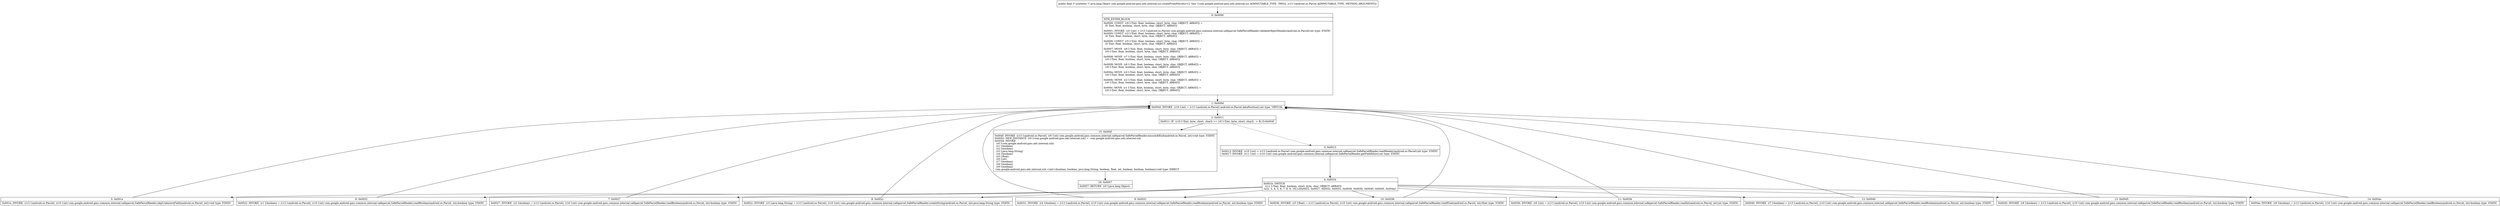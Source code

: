 digraph "CFG forcom.google.android.gms.ads.internal.zzi.createFromParcel(Landroid\/os\/Parcel;)Ljava\/lang\/Object;" {
Node_0 [shape=record,label="{0\:\ 0x0000|MTH_ENTER_BLOCK\l|0x0000: CONST  (r9 I:?[int, float, boolean, short, byte, char, OBJECT, ARRAY]) = \l  (0 ?[int, float, boolean, short, byte, char, OBJECT, ARRAY])\l \l0x0001: INVOKE  (r0 I:int) = (r13 I:android.os.Parcel) com.google.android.gms.common.internal.safeparcel.SafeParcelReader.validateObjectHeader(android.os.Parcel):int type: STATIC \l0x0005: CONST  (r3 I:?[int, float, boolean, short, byte, char, OBJECT, ARRAY]) = \l  (0 ?[int, float, boolean, short, byte, char, OBJECT, ARRAY])\l \l0x0006: CONST  (r5 I:?[int, float, boolean, short, byte, char, OBJECT, ARRAY]) = \l  (0 ?[int, float, boolean, short, byte, char, OBJECT, ARRAY])\l \l0x0007: MOVE  (r8 I:?[int, float, boolean, short, byte, char, OBJECT, ARRAY]) = \l  (r9 I:?[int, float, boolean, short, byte, char, OBJECT, ARRAY])\l \l0x0008: MOVE  (r7 I:?[int, float, boolean, short, byte, char, OBJECT, ARRAY]) = \l  (r9 I:?[int, float, boolean, short, byte, char, OBJECT, ARRAY])\l \l0x0009: MOVE  (r6 I:?[int, float, boolean, short, byte, char, OBJECT, ARRAY]) = \l  (r9 I:?[int, float, boolean, short, byte, char, OBJECT, ARRAY])\l \l0x000a: MOVE  (r4 I:?[int, float, boolean, short, byte, char, OBJECT, ARRAY]) = \l  (r9 I:?[int, float, boolean, short, byte, char, OBJECT, ARRAY])\l \l0x000b: MOVE  (r2 I:?[int, float, boolean, short, byte, char, OBJECT, ARRAY]) = \l  (r9 I:?[int, float, boolean, short, byte, char, OBJECT, ARRAY])\l \l0x000c: MOVE  (r1 I:?[int, float, boolean, short, byte, char, OBJECT, ARRAY]) = \l  (r9 I:?[int, float, boolean, short, byte, char, OBJECT, ARRAY])\l \l}"];
Node_1 [shape=record,label="{1\:\ 0x000d|0x000d: INVOKE  (r10 I:int) = (r13 I:android.os.Parcel) android.os.Parcel.dataPosition():int type: VIRTUAL \l}"];
Node_2 [shape=record,label="{2\:\ 0x0011|0x0011: IF  (r10 I:?[int, byte, short, char]) \>= (r0 I:?[int, byte, short, char])  \-\> B:15:0x004f \l}"];
Node_3 [shape=record,label="{3\:\ 0x0013|0x0013: INVOKE  (r10 I:int) = (r13 I:android.os.Parcel) com.google.android.gms.common.internal.safeparcel.SafeParcelReader.readHeader(android.os.Parcel):int type: STATIC \l0x0017: INVOKE  (r11 I:int) = (r10 I:int) com.google.android.gms.common.internal.safeparcel.SafeParcelReader.getFieldId(int):int type: STATIC \l}"];
Node_4 [shape=record,label="{4\:\ 0x001b|0x001b: SWITCH  \l  (r11 I:?[int, float, boolean, short, byte, char, OBJECT, ARRAY])\l k:[2, 3, 4, 5, 6, 7, 8, 9, 10] t:[0x0022, 0x0027, 0x002c, 0x0031, 0x0036, 0x003b, 0x0040, 0x0045, 0x004a] \l}"];
Node_5 [shape=record,label="{5\:\ 0x001e|0x001e: INVOKE  (r13 I:android.os.Parcel), (r10 I:int) com.google.android.gms.common.internal.safeparcel.SafeParcelReader.skipUnknownField(android.os.Parcel, int):void type: STATIC \l}"];
Node_6 [shape=record,label="{6\:\ 0x0022|0x0022: INVOKE  (r1 I:boolean) = (r13 I:android.os.Parcel), (r10 I:int) com.google.android.gms.common.internal.safeparcel.SafeParcelReader.readBoolean(android.os.Parcel, int):boolean type: STATIC \l}"];
Node_7 [shape=record,label="{7\:\ 0x0027|0x0027: INVOKE  (r2 I:boolean) = (r13 I:android.os.Parcel), (r10 I:int) com.google.android.gms.common.internal.safeparcel.SafeParcelReader.readBoolean(android.os.Parcel, int):boolean type: STATIC \l}"];
Node_8 [shape=record,label="{8\:\ 0x002c|0x002c: INVOKE  (r3 I:java.lang.String) = (r13 I:android.os.Parcel), (r10 I:int) com.google.android.gms.common.internal.safeparcel.SafeParcelReader.createString(android.os.Parcel, int):java.lang.String type: STATIC \l}"];
Node_9 [shape=record,label="{9\:\ 0x0031|0x0031: INVOKE  (r4 I:boolean) = (r13 I:android.os.Parcel), (r10 I:int) com.google.android.gms.common.internal.safeparcel.SafeParcelReader.readBoolean(android.os.Parcel, int):boolean type: STATIC \l}"];
Node_10 [shape=record,label="{10\:\ 0x0036|0x0036: INVOKE  (r5 I:float) = (r13 I:android.os.Parcel), (r10 I:int) com.google.android.gms.common.internal.safeparcel.SafeParcelReader.readFloat(android.os.Parcel, int):float type: STATIC \l}"];
Node_11 [shape=record,label="{11\:\ 0x003b|0x003b: INVOKE  (r6 I:int) = (r13 I:android.os.Parcel), (r10 I:int) com.google.android.gms.common.internal.safeparcel.SafeParcelReader.readInt(android.os.Parcel, int):int type: STATIC \l}"];
Node_12 [shape=record,label="{12\:\ 0x0040|0x0040: INVOKE  (r7 I:boolean) = (r13 I:android.os.Parcel), (r10 I:int) com.google.android.gms.common.internal.safeparcel.SafeParcelReader.readBoolean(android.os.Parcel, int):boolean type: STATIC \l}"];
Node_13 [shape=record,label="{13\:\ 0x0045|0x0045: INVOKE  (r8 I:boolean) = (r13 I:android.os.Parcel), (r10 I:int) com.google.android.gms.common.internal.safeparcel.SafeParcelReader.readBoolean(android.os.Parcel, int):boolean type: STATIC \l}"];
Node_14 [shape=record,label="{14\:\ 0x004a|0x004a: INVOKE  (r9 I:boolean) = (r13 I:android.os.Parcel), (r10 I:int) com.google.android.gms.common.internal.safeparcel.SafeParcelReader.readBoolean(android.os.Parcel, int):boolean type: STATIC \l}"];
Node_15 [shape=record,label="{15\:\ 0x004f|0x004f: INVOKE  (r13 I:android.os.Parcel), (r0 I:int) com.google.android.gms.common.internal.safeparcel.SafeParcelReader.ensureAtEnd(android.os.Parcel, int):void type: STATIC \l0x0052: NEW_INSTANCE  (r0 I:com.google.android.gms.ads.internal.zzh) =  com.google.android.gms.ads.internal.zzh \l0x0054: INVOKE  \l  (r0 I:com.google.android.gms.ads.internal.zzh)\l  (r1 I:boolean)\l  (r2 I:boolean)\l  (r3 I:java.lang.String)\l  (r4 I:boolean)\l  (r5 I:float)\l  (r6 I:int)\l  (r7 I:boolean)\l  (r8 I:boolean)\l  (r9 I:boolean)\l com.google.android.gms.ads.internal.zzh.\<init\>(boolean, boolean, java.lang.String, boolean, float, int, boolean, boolean, boolean):void type: DIRECT \l}"];
Node_16 [shape=record,label="{16\:\ 0x0057|0x0057: RETURN  (r0 I:java.lang.Object) \l}"];
MethodNode[shape=record,label="{public final \/* synthetic *\/ java.lang.Object com.google.android.gms.ads.internal.zzi.createFromParcel((r12 'this' I:com.google.android.gms.ads.internal.zzi A[IMMUTABLE_TYPE, THIS]), (r13 I:android.os.Parcel A[IMMUTABLE_TYPE, METHOD_ARGUMENT])) }"];
MethodNode -> Node_0;
Node_0 -> Node_1;
Node_1 -> Node_2;
Node_2 -> Node_3[style=dashed];
Node_2 -> Node_15;
Node_3 -> Node_4;
Node_4 -> Node_5;
Node_4 -> Node_6;
Node_4 -> Node_7;
Node_4 -> Node_8;
Node_4 -> Node_9;
Node_4 -> Node_10;
Node_4 -> Node_11;
Node_4 -> Node_12;
Node_4 -> Node_13;
Node_4 -> Node_14;
Node_5 -> Node_1;
Node_6 -> Node_1;
Node_7 -> Node_1;
Node_8 -> Node_1;
Node_9 -> Node_1;
Node_10 -> Node_1;
Node_11 -> Node_1;
Node_12 -> Node_1;
Node_13 -> Node_1;
Node_14 -> Node_1;
Node_15 -> Node_16;
}

